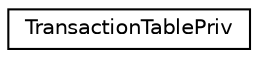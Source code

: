 digraph "Graphical Class Hierarchy"
{
 // LATEX_PDF_SIZE
  edge [fontname="Helvetica",fontsize="10",labelfontname="Helvetica",labelfontsize="10"];
  node [fontname="Helvetica",fontsize="10",shape=record];
  rankdir="LR";
  Node0 [label="TransactionTablePriv",height=0.2,width=0.4,color="black", fillcolor="white", style="filled",URL="$class_transaction_table_priv.html",tooltip=" "];
}
